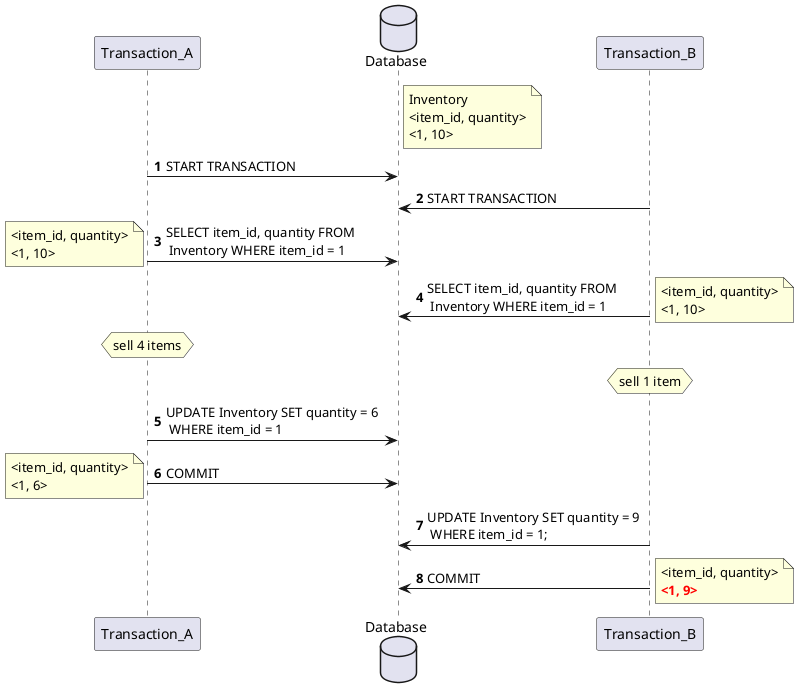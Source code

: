 @startuml
'https://plantuml.com/sequence-diagram

participant Transaction_A as tranA
database Database as DB
participant Transaction_B as tranB

autonumber

note right of DB
Inventory
<item_id, quantity>
<1, 10>
end note

tranA -> DB : START TRANSACTION
tranB -> DB : START TRANSACTION

tranA -> DB : SELECT item_id, quantity FROM \n Inventory WHERE item_id = 1
note left
<item_id, quantity>
<1, 10>
end note
tranB -> DB : SELECT item_id, quantity FROM \n Inventory WHERE item_id = 1
note right
<item_id, quantity>
<1, 10>
end note

hnote over tranA: sell 4 items
hnote over tranB: sell 1 item

tranA -> DB : UPDATE Inventory SET quantity = 6 \n WHERE item_id = 1
tranA -> DB : COMMIT
note left
<item_id, quantity>
<1, 6>
end note

tranB -> DB : UPDATE Inventory SET quantity = 9 \n WHERE item_id = 1;
tranB -> DB : COMMIT
note right
<item_id, quantity>
<font color=red><b><1, 9>
end note
@enduml